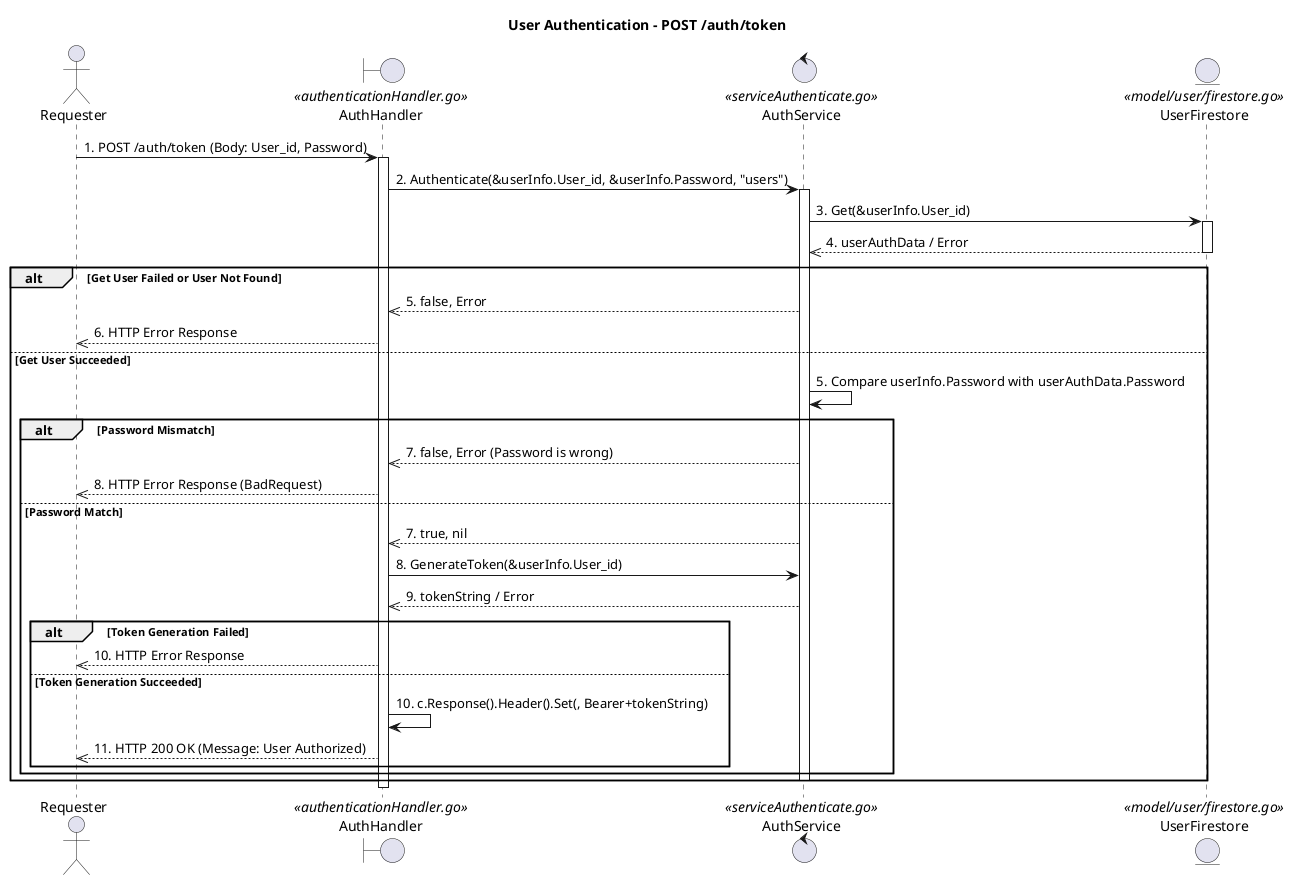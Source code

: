 @startuml
title User Authentication - POST /auth/token

actor Requester
boundary AuthHandler <<authenticationHandler.go>>
control AuthService <<serviceAuthenticate.go>>
entity UserFirestore <<model/user/firestore.go>>

Requester -> AuthHandler : 1. POST /auth/token (Body: User_id, Password)
activate AuthHandler

AuthHandler -> AuthService : 2. Authenticate(&userInfo.User_id, &userInfo.Password, "users")
activate AuthService
AuthService -> UserFirestore : 3. Get(&userInfo.User_id)
activate UserFirestore
UserFirestore -->> AuthService : 4. userAuthData / Error
deactivate UserFirestore

alt Get User Failed or User Not Found
    AuthService -->> AuthHandler : 5. false, Error
    AuthHandler -->> Requester : 6. HTTP Error Response
else Get User Succeeded
    AuthService -> AuthService : 5. Compare userInfo.Password with userAuthData.Password
    alt Password Mismatch
        AuthService -->> AuthHandler : 7. false, Error (Password is wrong)
        AuthHandler -->> Requester : 8. HTTP Error Response (BadRequest)
    else Password Match
        AuthService -->> AuthHandler : 7. true, nil
        
        AuthHandler -> AuthService : 8. GenerateToken(&userInfo.User_id)
        ' AuthService was already active for Authenticate, can reuse or reactivate for GenerateToken
        ' For clarity, let's assume GenerateToken is a distinct activation phase if preferred
        AuthService -->> AuthHandler : 9. tokenString / Error
        
        alt Token Generation Failed
            AuthHandler -->> Requester : 10. HTTP Error Response
        else Token Generation Succeeded
            AuthHandler -> AuthHandler : 10. c.Response().Header().Set(, Bearer+tokenString)
            AuthHandler -->> Requester : 11. HTTP 200 OK (Message: User Authorized)
        end
    end
    deactivate AuthService
end
deactivate AuthHandler
@enduml 